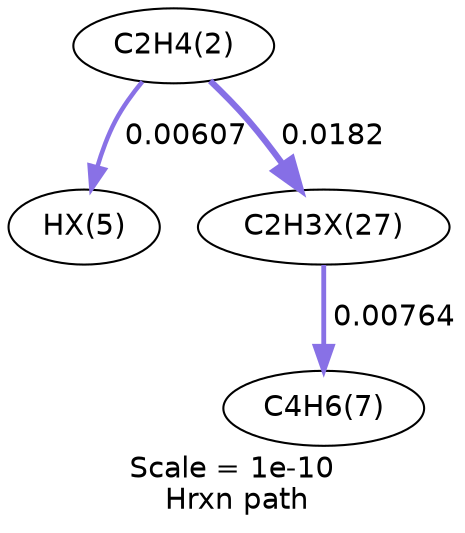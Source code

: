 digraph reaction_paths {
center=1;
s5 -> s24[fontname="Helvetica", style="setlinewidth(2.15)", arrowsize=1.07, color="0.7, 0.506, 0.9"
, label=" 0.00607"];
s5 -> s25[fontname="Helvetica", style="setlinewidth(2.98)", arrowsize=1.49, color="0.7, 0.518, 0.9"
, label=" 0.0182"];
s25 -> s8[fontname="Helvetica", style="setlinewidth(2.32)", arrowsize=1.16, color="0.7, 0.508, 0.9"
, label=" 0.00764"];
s5 [ fontname="Helvetica", label="C2H4(2)"];
s8 [ fontname="Helvetica", label="C4H6(7)"];
s24 [ fontname="Helvetica", label="HX(5)"];
s25 [ fontname="Helvetica", label="C2H3X(27)"];
 label = "Scale = 1e-10\l Hrxn path";
 fontname = "Helvetica";
}

